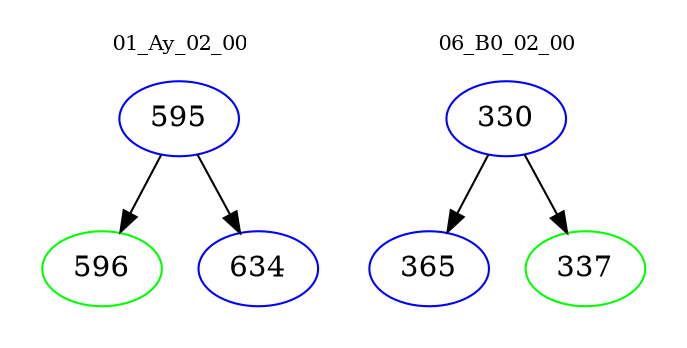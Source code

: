 digraph{
subgraph cluster_0 {
color = white
label = "01_Ay_02_00";
fontsize=10;
T0_595 [label="595", color="blue"]
T0_595 -> T0_596 [color="black"]
T0_596 [label="596", color="green"]
T0_595 -> T0_634 [color="black"]
T0_634 [label="634", color="blue"]
}
subgraph cluster_1 {
color = white
label = "06_B0_02_00";
fontsize=10;
T1_330 [label="330", color="blue"]
T1_330 -> T1_365 [color="black"]
T1_365 [label="365", color="blue"]
T1_330 -> T1_337 [color="black"]
T1_337 [label="337", color="green"]
}
}
